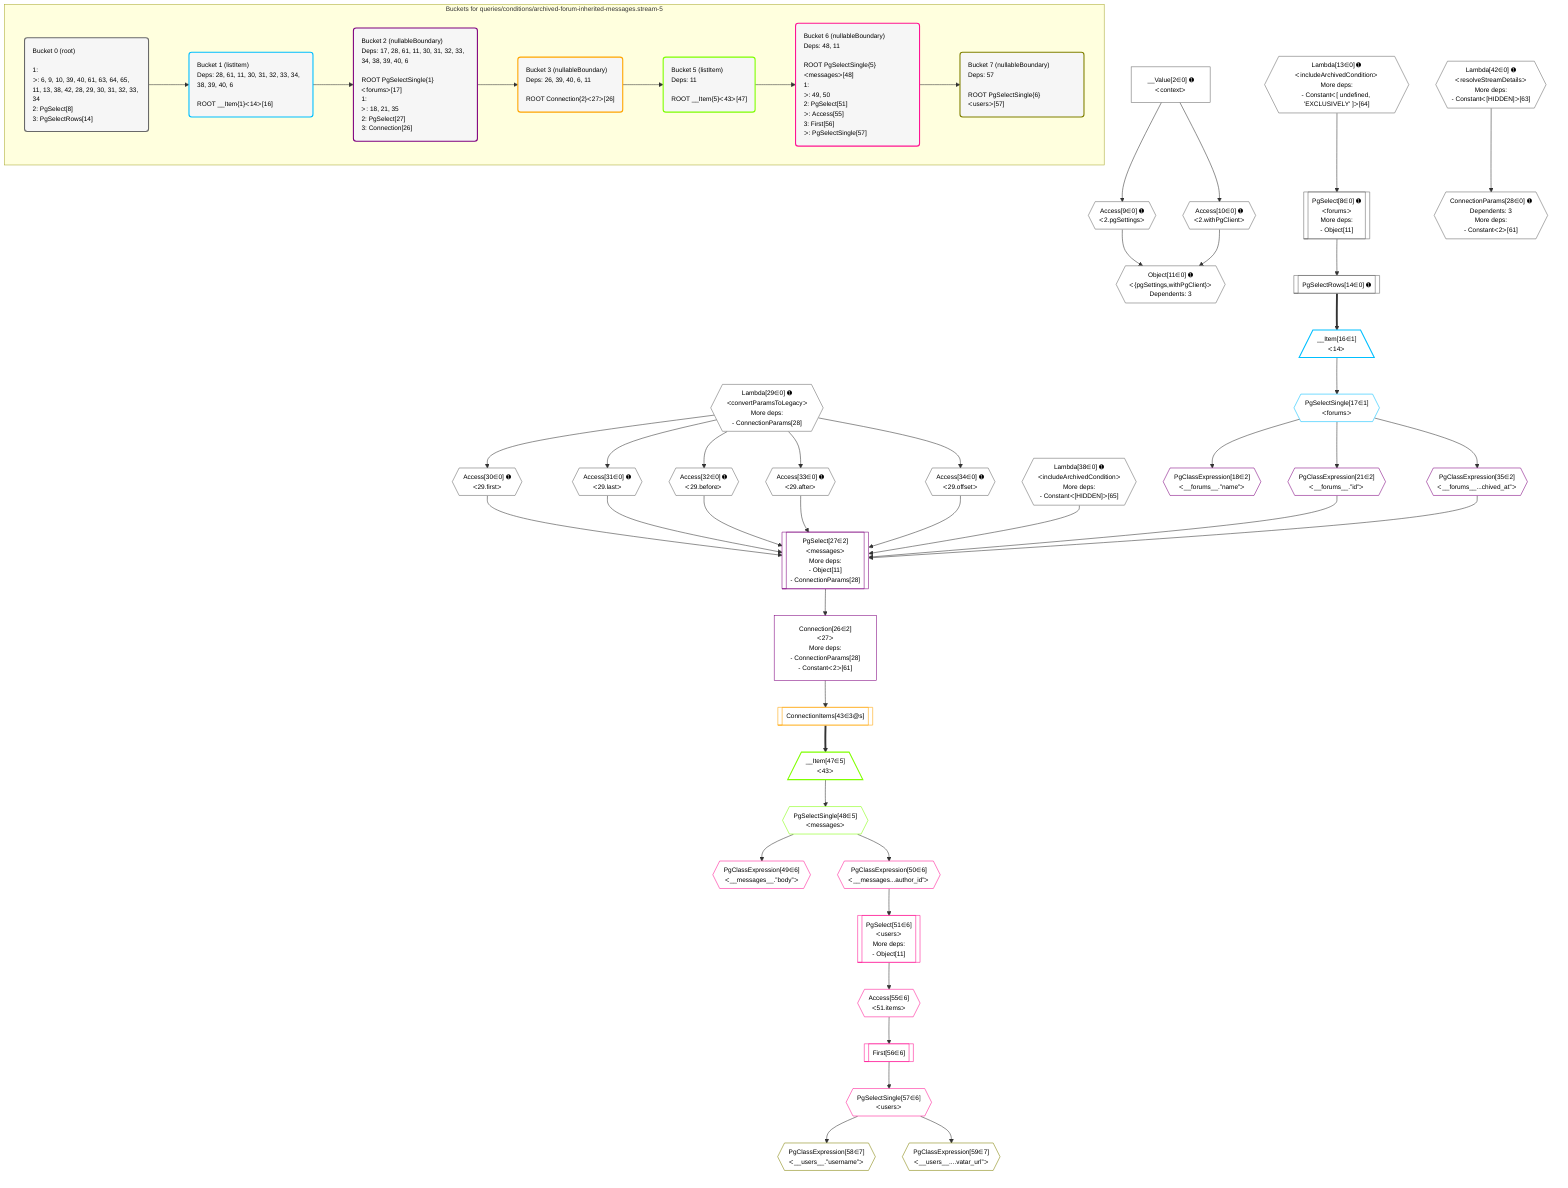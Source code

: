 %%{init: {'themeVariables': { 'fontSize': '12px'}}}%%
graph TD
    classDef path fill:#eee,stroke:#000,color:#000
    classDef plan fill:#fff,stroke-width:1px,color:#000
    classDef itemplan fill:#fff,stroke-width:2px,color:#000
    classDef unbatchedplan fill:#dff,stroke-width:1px,color:#000
    classDef sideeffectplan fill:#fcc,stroke-width:2px,color:#000
    classDef bucket fill:#f6f6f6,color:#000,stroke-width:2px,text-align:left

    subgraph "Buckets for queries/conditions/archived-forum-inherited-messages.stream-5"
    Bucket0("Bucket 0 (root)<br /><br />1: <br />ᐳ: 6, 9, 10, 39, 40, 61, 63, 64, 65, 11, 13, 38, 42, 28, 29, 30, 31, 32, 33, 34<br />2: PgSelect[8]<br />3: PgSelectRows[14]"):::bucket
    Bucket1("Bucket 1 (listItem)<br />Deps: 28, 61, 11, 30, 31, 32, 33, 34, 38, 39, 40, 6<br /><br />ROOT __Item{1}ᐸ14ᐳ[16]"):::bucket
    Bucket2("Bucket 2 (nullableBoundary)<br />Deps: 17, 28, 61, 11, 30, 31, 32, 33, 34, 38, 39, 40, 6<br /><br />ROOT PgSelectSingle{1}ᐸforumsᐳ[17]<br />1: <br />ᐳ: 18, 21, 35<br />2: PgSelect[27]<br />3: Connection[26]"):::bucket
    Bucket3("Bucket 3 (nullableBoundary)<br />Deps: 26, 39, 40, 6, 11<br /><br />ROOT Connection{2}ᐸ27ᐳ[26]"):::bucket
    Bucket5("Bucket 5 (listItem)<br />Deps: 11<br /><br />ROOT __Item{5}ᐸ43ᐳ[47]"):::bucket
    Bucket6("Bucket 6 (nullableBoundary)<br />Deps: 48, 11<br /><br />ROOT PgSelectSingle{5}ᐸmessagesᐳ[48]<br />1: <br />ᐳ: 49, 50<br />2: PgSelect[51]<br />ᐳ: Access[55]<br />3: First[56]<br />ᐳ: PgSelectSingle[57]"):::bucket
    Bucket7("Bucket 7 (nullableBoundary)<br />Deps: 57<br /><br />ROOT PgSelectSingle{6}ᐸusersᐳ[57]"):::bucket
    end
    Bucket0 --> Bucket1
    Bucket1 --> Bucket2
    Bucket2 --> Bucket3
    Bucket3 --> Bucket5
    Bucket5 --> Bucket6
    Bucket6 --> Bucket7

    %% plan dependencies
    PgSelect8[["PgSelect[8∈0] ➊<br />ᐸforumsᐳ<br />More deps:<br />- Object[11]"]]:::plan
    Lambda13{{"Lambda[13∈0] ➊<br />ᐸincludeArchivedConditionᐳ<br />More deps:<br />- Constantᐸ[ undefined, 'EXCLUSIVELY' ]ᐳ[64]"}}:::plan
    Lambda13 --> PgSelect8
    Object11{{"Object[11∈0] ➊<br />ᐸ{pgSettings,withPgClient}ᐳ<br />Dependents: 3"}}:::plan
    Access9{{"Access[9∈0] ➊<br />ᐸ2.pgSettingsᐳ"}}:::plan
    Access10{{"Access[10∈0] ➊<br />ᐸ2.withPgClientᐳ"}}:::plan
    Access9 & Access10 --> Object11
    ConnectionParams28{{"ConnectionParams[28∈0] ➊<br />Dependents: 3<br />More deps:<br />- Constantᐸ2ᐳ[61]"}}:::plan
    Lambda42{{"Lambda[42∈0] ➊<br />ᐸresolveStreamDetailsᐳ<br />More deps:<br />- Constantᐸ[HIDDEN]ᐳ[63]"}}:::plan
    Lambda42 --> ConnectionParams28
    __Value2["__Value[2∈0] ➊<br />ᐸcontextᐳ"]:::plan
    __Value2 --> Access9
    __Value2 --> Access10
    PgSelectRows14[["PgSelectRows[14∈0] ➊"]]:::plan
    PgSelect8 --> PgSelectRows14
    Lambda29{{"Lambda[29∈0] ➊<br />ᐸconvertParamsToLegacyᐳ<br />More deps:<br />- ConnectionParams[28]"}}:::plan
    Access30{{"Access[30∈0] ➊<br />ᐸ29.firstᐳ"}}:::plan
    Lambda29 --> Access30
    Access31{{"Access[31∈0] ➊<br />ᐸ29.lastᐳ"}}:::plan
    Lambda29 --> Access31
    Access32{{"Access[32∈0] ➊<br />ᐸ29.beforeᐳ"}}:::plan
    Lambda29 --> Access32
    Access33{{"Access[33∈0] ➊<br />ᐸ29.afterᐳ"}}:::plan
    Lambda29 --> Access33
    Access34{{"Access[34∈0] ➊<br />ᐸ29.offsetᐳ"}}:::plan
    Lambda29 --> Access34
    Lambda38{{"Lambda[38∈0] ➊<br />ᐸincludeArchivedConditionᐳ<br />More deps:<br />- Constantᐸ[HIDDEN]ᐳ[65]"}}:::plan
    __Item16[/"__Item[16∈1]<br />ᐸ14ᐳ"\]:::itemplan
    PgSelectRows14 ==> __Item16
    PgSelectSingle17{{"PgSelectSingle[17∈1]<br />ᐸforumsᐳ"}}:::plan
    __Item16 --> PgSelectSingle17
    PgSelect27[["PgSelect[27∈2]<br />ᐸmessagesᐳ<br />More deps:<br />- Object[11]<br />- ConnectionParams[28]"]]:::plan
    PgClassExpression21{{"PgClassExpression[21∈2]<br />ᐸ__forums__.”id”ᐳ"}}:::plan
    PgClassExpression35{{"PgClassExpression[35∈2]<br />ᐸ__forums__...chived_at”ᐳ"}}:::plan
    PgClassExpression21 & Access30 & Access31 & Access32 & Access33 & Access34 & PgClassExpression35 & Lambda38 --> PgSelect27
    Connection26["Connection[26∈2]<br />ᐸ27ᐳ<br />More deps:<br />- ConnectionParams[28]<br />- Constantᐸ2ᐳ[61]"]:::plan
    PgSelect27 --> Connection26
    PgClassExpression18{{"PgClassExpression[18∈2]<br />ᐸ__forums__.”name”ᐳ"}}:::plan
    PgSelectSingle17 --> PgClassExpression18
    PgSelectSingle17 --> PgClassExpression21
    PgSelectSingle17 --> PgClassExpression35
    ConnectionItems43[["ConnectionItems[43∈3@s]"]]:::plan
    Connection26 --> ConnectionItems43
    __Item47[/"__Item[47∈5]<br />ᐸ43ᐳ"\]:::itemplan
    ConnectionItems43 ==> __Item47
    PgSelectSingle48{{"PgSelectSingle[48∈5]<br />ᐸmessagesᐳ"}}:::plan
    __Item47 --> PgSelectSingle48
    PgSelect51[["PgSelect[51∈6]<br />ᐸusersᐳ<br />More deps:<br />- Object[11]"]]:::plan
    PgClassExpression50{{"PgClassExpression[50∈6]<br />ᐸ__messages...author_id”ᐳ"}}:::plan
    PgClassExpression50 --> PgSelect51
    PgClassExpression49{{"PgClassExpression[49∈6]<br />ᐸ__messages__.”body”ᐳ"}}:::plan
    PgSelectSingle48 --> PgClassExpression49
    PgSelectSingle48 --> PgClassExpression50
    Access55{{"Access[55∈6]<br />ᐸ51.itemsᐳ"}}:::plan
    PgSelect51 --> Access55
    First56[["First[56∈6]"]]:::plan
    Access55 --> First56
    PgSelectSingle57{{"PgSelectSingle[57∈6]<br />ᐸusersᐳ"}}:::plan
    First56 --> PgSelectSingle57
    PgClassExpression58{{"PgClassExpression[58∈7]<br />ᐸ__users__.”username”ᐳ"}}:::plan
    PgSelectSingle57 --> PgClassExpression58
    PgClassExpression59{{"PgClassExpression[59∈7]<br />ᐸ__users__....vatar_url”ᐳ"}}:::plan
    PgSelectSingle57 --> PgClassExpression59

    %% define steps
    classDef bucket0 stroke:#696969
    class Bucket0,__Value2,PgSelect8,Access9,Access10,Object11,Lambda13,PgSelectRows14,ConnectionParams28,Lambda29,Access30,Access31,Access32,Access33,Access34,Lambda38,Lambda42 bucket0
    classDef bucket1 stroke:#00bfff
    class Bucket1,__Item16,PgSelectSingle17 bucket1
    classDef bucket2 stroke:#7f007f
    class Bucket2,PgClassExpression18,PgClassExpression21,Connection26,PgSelect27,PgClassExpression35 bucket2
    classDef bucket3 stroke:#ffa500
    class Bucket3,ConnectionItems43 bucket3
    classDef bucket5 stroke:#7fff00
    class Bucket5,__Item47,PgSelectSingle48 bucket5
    classDef bucket6 stroke:#ff1493
    class Bucket6,PgClassExpression49,PgClassExpression50,PgSelect51,Access55,First56,PgSelectSingle57 bucket6
    classDef bucket7 stroke:#808000
    class Bucket7,PgClassExpression58,PgClassExpression59 bucket7